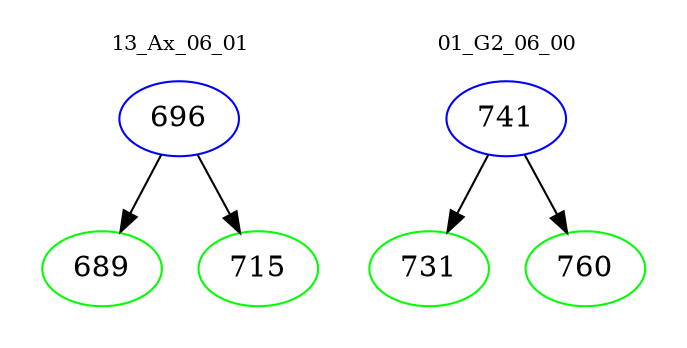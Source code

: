 digraph{
subgraph cluster_0 {
color = white
label = "13_Ax_06_01";
fontsize=10;
T0_696 [label="696", color="blue"]
T0_696 -> T0_689 [color="black"]
T0_689 [label="689", color="green"]
T0_696 -> T0_715 [color="black"]
T0_715 [label="715", color="green"]
}
subgraph cluster_1 {
color = white
label = "01_G2_06_00";
fontsize=10;
T1_741 [label="741", color="blue"]
T1_741 -> T1_731 [color="black"]
T1_731 [label="731", color="green"]
T1_741 -> T1_760 [color="black"]
T1_760 [label="760", color="green"]
}
}

